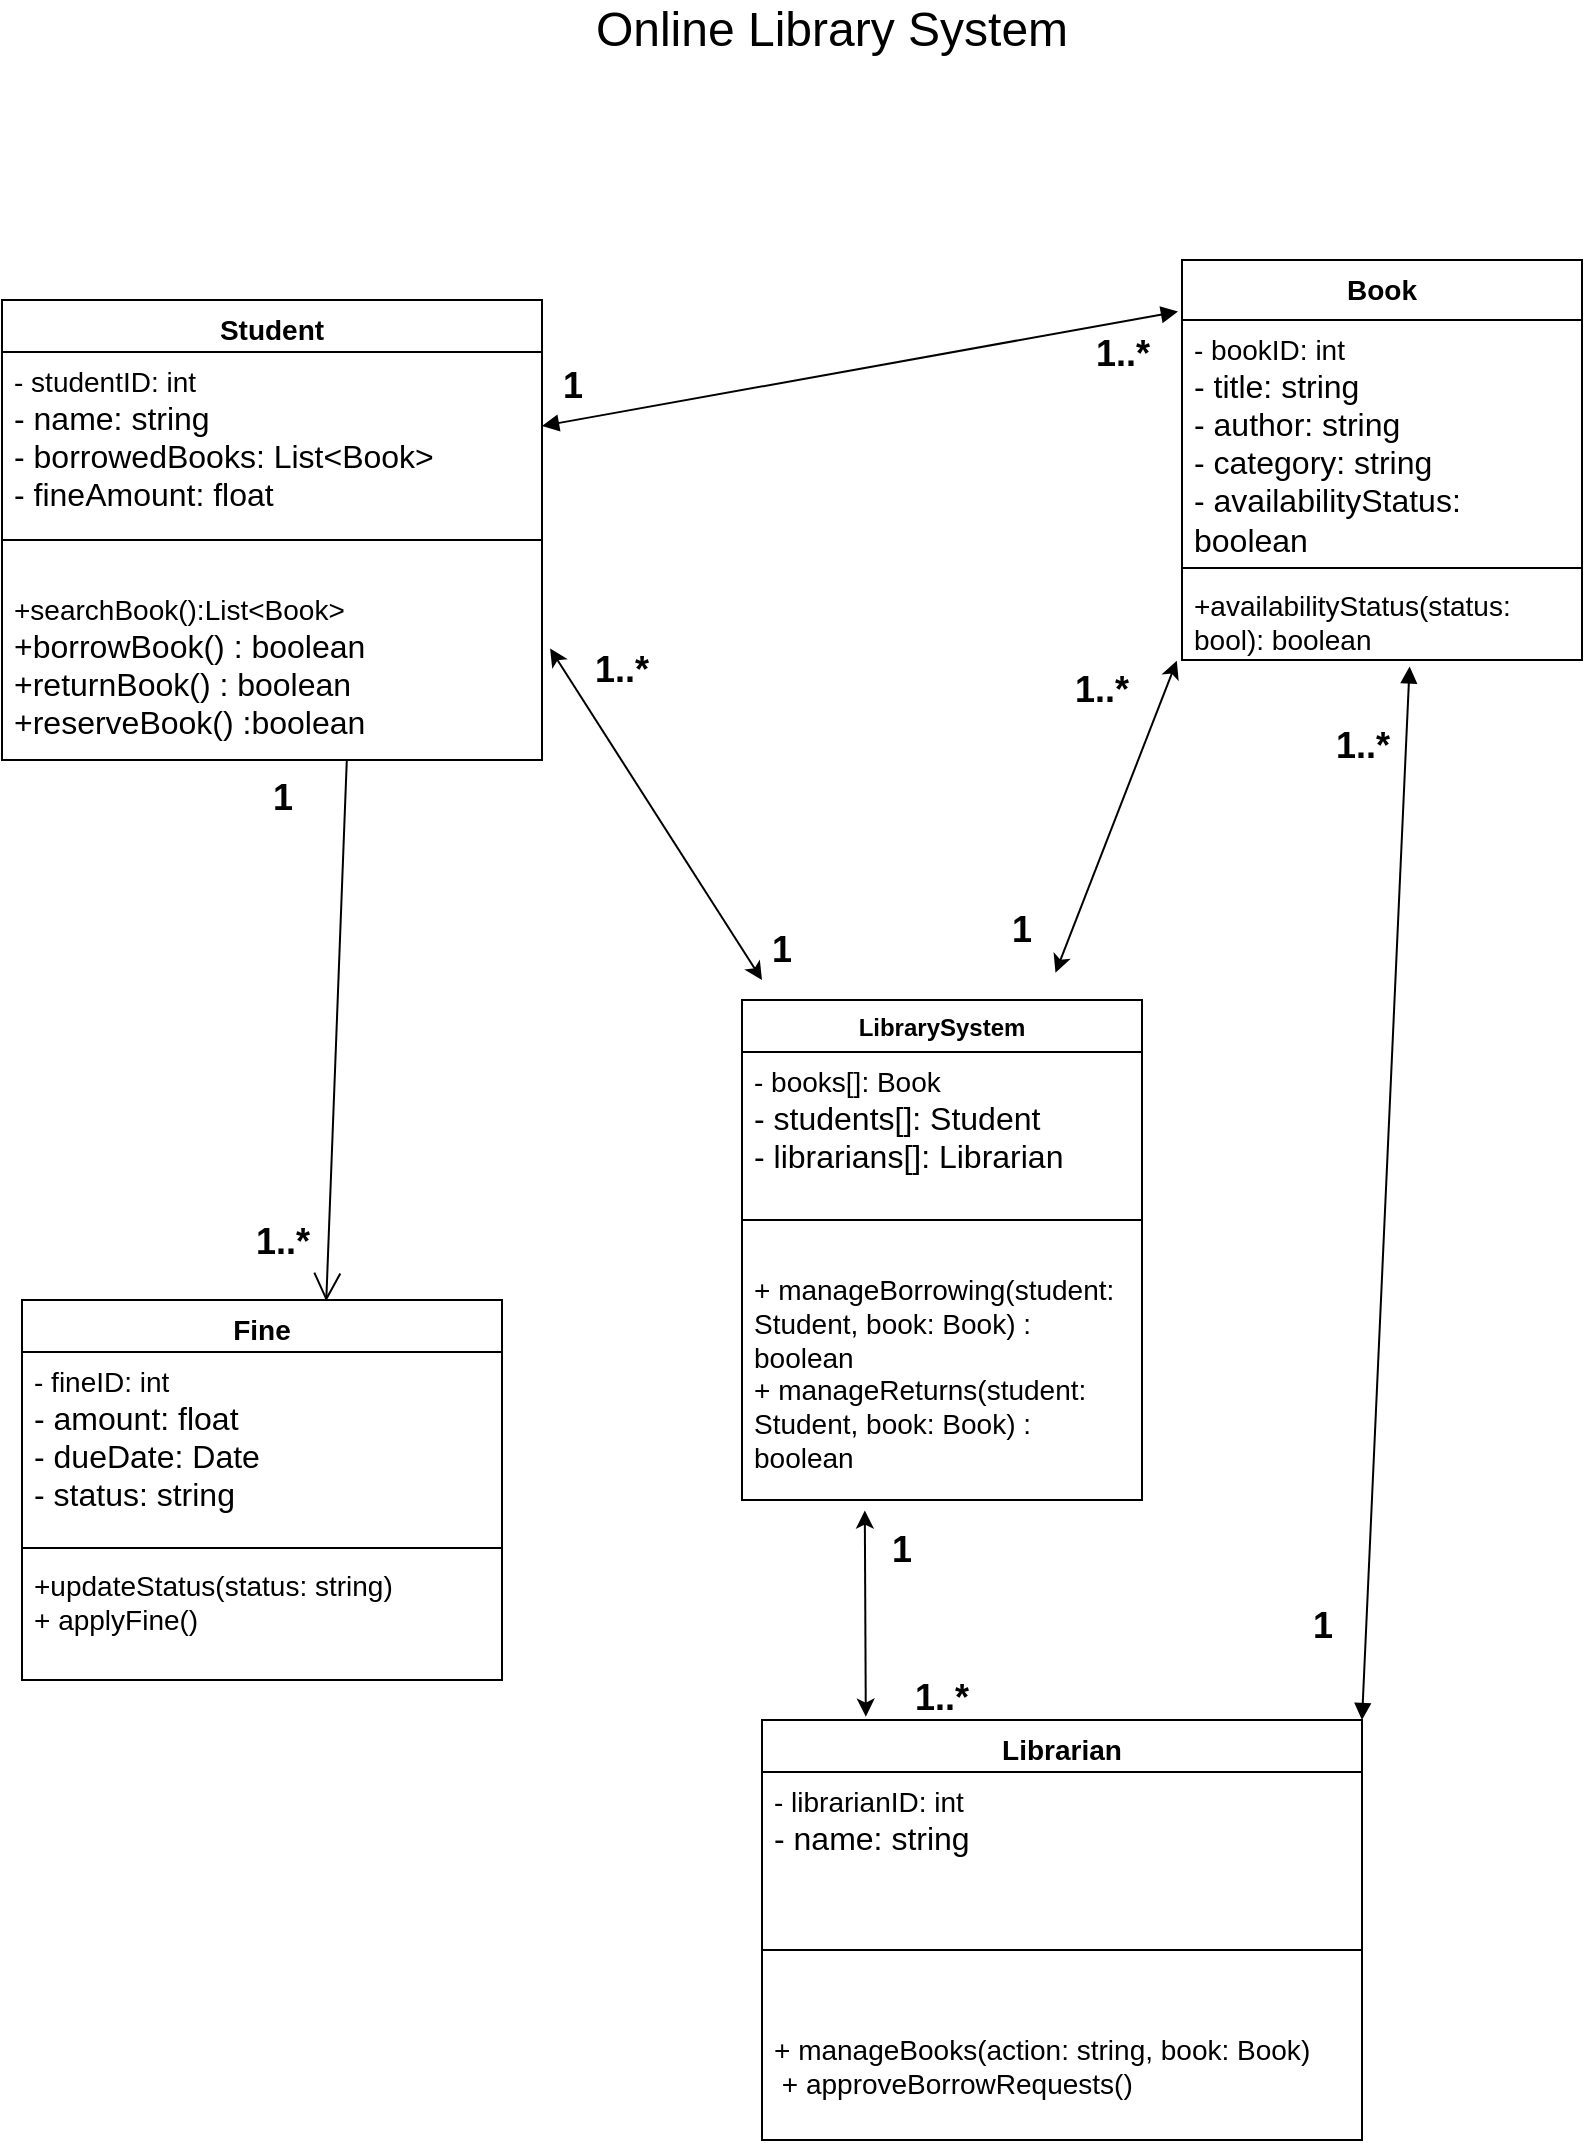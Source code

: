 <mxfile version="26.0.16">
  <diagram name="Page-1" id="lwtBWKdrh76EB-cWNjYY">
    <mxGraphModel dx="1560" dy="1008" grid="1" gridSize="10" guides="1" tooltips="1" connect="1" arrows="1" fold="1" page="1" pageScale="1" pageWidth="850" pageHeight="1100" math="0" shadow="0">
      <root>
        <mxCell id="0" />
        <mxCell id="1" parent="0" />
        <mxCell id="Ud9kgahCz3mRgi-y1teE-1" value="&lt;font style=&quot;font-size: 24px;&quot;&gt;Online Library System&lt;/font&gt;" style="text;html=1;align=center;verticalAlign=middle;whiteSpace=wrap;rounded=0;" parent="1" vertex="1">
          <mxGeometry x="225" y="20" width="400" height="30" as="geometry" />
        </mxCell>
        <mxCell id="Ud9kgahCz3mRgi-y1teE-6" value="&lt;font style=&quot;font-size: 14px;&quot;&gt;Student&lt;/font&gt;" style="swimlane;fontStyle=1;align=center;verticalAlign=top;childLayout=stackLayout;horizontal=1;startSize=26;horizontalStack=0;resizeParent=1;resizeParentMax=0;resizeLast=0;collapsible=1;marginBottom=0;whiteSpace=wrap;html=1;" parent="1" vertex="1">
          <mxGeometry x="10" y="170" width="270" height="230" as="geometry" />
        </mxCell>
        <mxCell id="Ud9kgahCz3mRgi-y1teE-7" value="&lt;font style=&quot;font-size: 14px;&quot;&gt;- studentID: int&lt;/font&gt;&lt;div&gt;&lt;font size=&quot;3&quot;&gt;- name: string&lt;/font&gt;&lt;/div&gt;&lt;div&gt;&lt;font size=&quot;3&quot;&gt;- borrowedBooks: List&amp;lt;Book&amp;gt;&lt;/font&gt;&lt;/div&gt;&lt;div&gt;&lt;span style=&quot;background-color: transparent; color: light-dark(rgb(0, 0, 0), rgb(255, 255, 255));&quot;&gt;&lt;font size=&quot;3&quot;&gt;- fineAmount: float&lt;/font&gt;&lt;/span&gt;&lt;/div&gt;" style="text;strokeColor=none;fillColor=none;align=left;verticalAlign=top;spacingLeft=4;spacingRight=4;overflow=hidden;rotatable=0;points=[[0,0.5],[1,0.5]];portConstraint=eastwest;whiteSpace=wrap;html=1;" parent="Ud9kgahCz3mRgi-y1teE-6" vertex="1">
          <mxGeometry y="26" width="270" height="74" as="geometry" />
        </mxCell>
        <mxCell id="Ud9kgahCz3mRgi-y1teE-8" value="" style="line;strokeWidth=1;fillColor=none;align=left;verticalAlign=middle;spacingTop=-1;spacingLeft=3;spacingRight=3;rotatable=0;labelPosition=right;points=[];portConstraint=eastwest;strokeColor=inherit;" parent="Ud9kgahCz3mRgi-y1teE-6" vertex="1">
          <mxGeometry y="100" width="270" height="40" as="geometry" />
        </mxCell>
        <mxCell id="Ud9kgahCz3mRgi-y1teE-9" value="&lt;font style=&quot;font-size: 14px;&quot;&gt;+searchBook():List&amp;lt;Book&amp;gt;&lt;/font&gt;&lt;div&gt;&lt;font size=&quot;3&quot;&gt;+borrowBook() :&amp;nbsp;boolean&lt;/font&gt;&lt;/div&gt;&lt;div&gt;&lt;font size=&quot;3&quot;&gt;+returnBook() :&amp;nbsp;boolean&lt;/font&gt;&lt;/div&gt;&lt;div&gt;&lt;font size=&quot;3&quot;&gt;+reserveBook() :boolean&lt;br&gt;&lt;/font&gt;&lt;div&gt;&lt;br&gt;&lt;/div&gt;&lt;/div&gt;" style="text;strokeColor=none;fillColor=none;align=left;verticalAlign=top;spacingLeft=4;spacingRight=4;overflow=hidden;rotatable=0;points=[[0,0.5],[1,0.5]];portConstraint=eastwest;whiteSpace=wrap;html=1;" parent="Ud9kgahCz3mRgi-y1teE-6" vertex="1">
          <mxGeometry y="140" width="270" height="90" as="geometry" />
        </mxCell>
        <mxCell id="Ud9kgahCz3mRgi-y1teE-11" value="&lt;font style=&quot;font-size: 14px;&quot;&gt;Book&lt;/font&gt;" style="swimlane;fontStyle=1;align=center;verticalAlign=top;childLayout=stackLayout;horizontal=1;startSize=30;horizontalStack=0;resizeParent=1;resizeParentMax=0;resizeLast=0;collapsible=1;marginBottom=0;whiteSpace=wrap;html=1;" parent="1" vertex="1">
          <mxGeometry x="600" y="150" width="200" height="200" as="geometry" />
        </mxCell>
        <mxCell id="Ud9kgahCz3mRgi-y1teE-12" value="&lt;font style=&quot;font-size: 14px;&quot;&gt;- bookID: int&lt;/font&gt;&lt;div&gt;&lt;font size=&quot;3&quot;&gt;- title: string&lt;/font&gt;&lt;/div&gt;&lt;div&gt;&lt;font size=&quot;3&quot;&gt;- author: string&lt;/font&gt;&lt;/div&gt;&lt;div&gt;&lt;font size=&quot;3&quot;&gt;- category: string&lt;/font&gt;&lt;/div&gt;&lt;div&gt;&lt;font size=&quot;3&quot;&gt;- availabilityStatus: boolean&lt;/font&gt;&lt;/div&gt;" style="text;strokeColor=none;fillColor=none;align=left;verticalAlign=top;spacingLeft=4;spacingRight=4;overflow=hidden;rotatable=0;points=[[0,0.5],[1,0.5]];portConstraint=eastwest;whiteSpace=wrap;html=1;" parent="Ud9kgahCz3mRgi-y1teE-11" vertex="1">
          <mxGeometry y="30" width="200" height="120" as="geometry" />
        </mxCell>
        <mxCell id="Ud9kgahCz3mRgi-y1teE-13" value="" style="line;strokeWidth=1;fillColor=none;align=left;verticalAlign=middle;spacingTop=-1;spacingLeft=3;spacingRight=3;rotatable=0;labelPosition=right;points=[];portConstraint=eastwest;strokeColor=inherit;" parent="Ud9kgahCz3mRgi-y1teE-11" vertex="1">
          <mxGeometry y="150" width="200" height="8" as="geometry" />
        </mxCell>
        <mxCell id="Ud9kgahCz3mRgi-y1teE-14" value="&lt;font style=&quot;font-size: 14px;&quot;&gt;+availabilityStatus(status: bool): boolean&lt;/font&gt;" style="text;strokeColor=none;fillColor=none;align=left;verticalAlign=top;spacingLeft=4;spacingRight=4;overflow=hidden;rotatable=0;points=[[0,0.5],[1,0.5]];portConstraint=eastwest;whiteSpace=wrap;html=1;" parent="Ud9kgahCz3mRgi-y1teE-11" vertex="1">
          <mxGeometry y="158" width="200" height="42" as="geometry" />
        </mxCell>
        <mxCell id="Ud9kgahCz3mRgi-y1teE-15" value="&lt;font style=&quot;font-size: 14px;&quot;&gt;Librarian&lt;/font&gt;" style="swimlane;fontStyle=1;align=center;verticalAlign=top;childLayout=stackLayout;horizontal=1;startSize=26;horizontalStack=0;resizeParent=1;resizeParentMax=0;resizeLast=0;collapsible=1;marginBottom=0;whiteSpace=wrap;html=1;" parent="1" vertex="1">
          <mxGeometry x="390" y="880" width="300" height="210" as="geometry" />
        </mxCell>
        <mxCell id="Ud9kgahCz3mRgi-y1teE-16" value="&lt;font style=&quot;font-size: 14px;&quot;&gt;- librarianID: int&lt;/font&gt;&lt;div&gt;&lt;font size=&quot;3&quot;&gt;-&amp;nbsp;name: string&lt;/font&gt;&lt;/div&gt;" style="text;strokeColor=none;fillColor=none;align=left;verticalAlign=top;spacingLeft=4;spacingRight=4;overflow=hidden;rotatable=0;points=[[0,0.5],[1,0.5]];portConstraint=eastwest;whiteSpace=wrap;html=1;" parent="Ud9kgahCz3mRgi-y1teE-15" vertex="1">
          <mxGeometry y="26" width="300" height="54" as="geometry" />
        </mxCell>
        <mxCell id="Ud9kgahCz3mRgi-y1teE-17" value="" style="line;strokeWidth=1;fillColor=none;align=left;verticalAlign=middle;spacingTop=-1;spacingLeft=3;spacingRight=3;rotatable=0;labelPosition=right;points=[];portConstraint=eastwest;strokeColor=inherit;" parent="Ud9kgahCz3mRgi-y1teE-15" vertex="1">
          <mxGeometry y="80" width="300" height="70" as="geometry" />
        </mxCell>
        <mxCell id="Ud9kgahCz3mRgi-y1teE-18" value="&lt;font style=&quot;font-size: 14px;&quot;&gt;+ manageBooks(action: string, book: Book&lt;/font&gt;&lt;font style=&quot;font-size: 14px;&quot;&gt;)&lt;/font&gt;&lt;div&gt;&lt;font style=&quot;font-size: 14px;&quot;&gt;&amp;nbsp;+ approveBorrowRequests()&lt;/font&gt;&lt;/div&gt;&lt;div&gt;&lt;br&gt;&lt;/div&gt;" style="text;strokeColor=none;fillColor=none;align=left;verticalAlign=top;spacingLeft=4;spacingRight=4;overflow=hidden;rotatable=0;points=[[0,0.5],[1,0.5]];portConstraint=eastwest;whiteSpace=wrap;html=1;" parent="Ud9kgahCz3mRgi-y1teE-15" vertex="1">
          <mxGeometry y="150" width="300" height="60" as="geometry" />
        </mxCell>
        <mxCell id="Ud9kgahCz3mRgi-y1teE-36" value="&lt;font style=&quot;font-size: 14px;&quot;&gt;Fine&lt;/font&gt;" style="swimlane;fontStyle=1;align=center;verticalAlign=top;childLayout=stackLayout;horizontal=1;startSize=26;horizontalStack=0;resizeParent=1;resizeParentMax=0;resizeLast=0;collapsible=1;marginBottom=0;whiteSpace=wrap;html=1;" parent="1" vertex="1">
          <mxGeometry x="20" y="670" width="240" height="190" as="geometry" />
        </mxCell>
        <mxCell id="Ud9kgahCz3mRgi-y1teE-37" value="&lt;font style=&quot;font-size: 14px;&quot;&gt;- fineID: int&lt;/font&gt;&lt;div&gt;&lt;font size=&quot;3&quot;&gt;- amount: float&lt;/font&gt;&lt;/div&gt;&lt;div&gt;&lt;font size=&quot;3&quot;&gt;- dueDate: Date&lt;/font&gt;&lt;/div&gt;&lt;div&gt;&lt;font size=&quot;3&quot;&gt;- status: string&lt;br&gt;&lt;/font&gt;&lt;div&gt;&lt;br&gt;&lt;/div&gt;&lt;/div&gt;" style="text;strokeColor=none;fillColor=none;align=left;verticalAlign=top;spacingLeft=4;spacingRight=4;overflow=hidden;rotatable=0;points=[[0,0.5],[1,0.5]];portConstraint=eastwest;whiteSpace=wrap;html=1;" parent="Ud9kgahCz3mRgi-y1teE-36" vertex="1">
          <mxGeometry y="26" width="240" height="94" as="geometry" />
        </mxCell>
        <mxCell id="Ud9kgahCz3mRgi-y1teE-38" value="" style="line;strokeWidth=1;fillColor=none;align=left;verticalAlign=middle;spacingTop=-1;spacingLeft=3;spacingRight=3;rotatable=0;labelPosition=right;points=[];portConstraint=eastwest;strokeColor=inherit;" parent="Ud9kgahCz3mRgi-y1teE-36" vertex="1">
          <mxGeometry y="120" width="240" height="8" as="geometry" />
        </mxCell>
        <mxCell id="Ud9kgahCz3mRgi-y1teE-39" value="&lt;font style=&quot;font-size: 14px;&quot;&gt;+updateStatus(status: string)&lt;/font&gt;&lt;div&gt;&lt;font style=&quot;font-size: 14px;&quot;&gt;+ applyFine() &lt;/font&gt;&lt;/div&gt;" style="text;strokeColor=none;fillColor=none;align=left;verticalAlign=top;spacingLeft=4;spacingRight=4;overflow=hidden;rotatable=0;points=[[0,0.5],[1,0.5]];portConstraint=eastwest;whiteSpace=wrap;html=1;" parent="Ud9kgahCz3mRgi-y1teE-36" vertex="1">
          <mxGeometry y="128" width="240" height="62" as="geometry" />
        </mxCell>
        <mxCell id="Ud9kgahCz3mRgi-y1teE-46" value="" style="endArrow=block;startArrow=block;endFill=1;startFill=1;html=1;rounded=0;entryX=0.569;entryY=1.076;entryDx=0;entryDy=0;exitX=1;exitY=0;exitDx=0;exitDy=0;entryPerimeter=0;" parent="1" source="Ud9kgahCz3mRgi-y1teE-15" target="Ud9kgahCz3mRgi-y1teE-14" edge="1">
          <mxGeometry width="160" relative="1" as="geometry">
            <mxPoint x="320" y="570" as="sourcePoint" />
            <mxPoint x="480" y="570" as="targetPoint" />
            <Array as="points" />
          </mxGeometry>
        </mxCell>
        <mxCell id="Ud9kgahCz3mRgi-y1teE-48" value="" style="endArrow=block;startArrow=block;endFill=1;startFill=1;html=1;rounded=0;exitX=1;exitY=0.5;exitDx=0;exitDy=0;entryX=-0.01;entryY=0.129;entryDx=0;entryDy=0;entryPerimeter=0;" parent="1" source="Ud9kgahCz3mRgi-y1teE-7" target="Ud9kgahCz3mRgi-y1teE-11" edge="1">
          <mxGeometry width="160" relative="1" as="geometry">
            <mxPoint x="320" y="410" as="sourcePoint" />
            <mxPoint x="480" y="410" as="targetPoint" />
          </mxGeometry>
        </mxCell>
        <mxCell id="Ud9kgahCz3mRgi-y1teE-65" value="" style="endArrow=open;endFill=1;endSize=12;html=1;rounded=0;exitX=0.62;exitY=0.999;exitDx=0;exitDy=0;exitPerimeter=0;entryX=0.613;entryY=0.003;entryDx=0;entryDy=0;entryPerimeter=0;" parent="1" edge="1">
          <mxGeometry width="160" relative="1" as="geometry">
            <mxPoint x="182.4" y="400.0" as="sourcePoint" />
            <mxPoint x="172.12" y="670.66" as="targetPoint" />
          </mxGeometry>
        </mxCell>
        <mxCell id="Ud9kgahCz3mRgi-y1teE-66" value="&lt;font style=&quot;font-size: 18px;&quot;&gt;1&lt;/font&gt;" style="text;align=center;fontStyle=1;verticalAlign=middle;spacingLeft=3;spacingRight=3;strokeColor=none;rotatable=0;points=[[0,0.5],[1,0.5]];portConstraint=eastwest;html=1;" parent="1" vertex="1">
          <mxGeometry x="280" y="200" width="30" height="26" as="geometry" />
        </mxCell>
        <mxCell id="Ud9kgahCz3mRgi-y1teE-67" value="&lt;font style=&quot;font-size: 18px;&quot;&gt;1..*&lt;/font&gt;" style="text;align=center;fontStyle=1;verticalAlign=middle;spacingLeft=3;spacingRight=3;strokeColor=none;rotatable=0;points=[[0,0.5],[1,0.5]];portConstraint=eastwest;html=1;" parent="1" vertex="1">
          <mxGeometry x="530" y="174" width="80" height="46" as="geometry" />
        </mxCell>
        <mxCell id="Ud9kgahCz3mRgi-y1teE-68" value="&lt;font style=&quot;font-size: 18px;&quot;&gt;1&lt;/font&gt;" style="text;align=center;fontStyle=1;verticalAlign=middle;spacingLeft=3;spacingRight=3;strokeColor=none;rotatable=0;points=[[0,0.5],[1,0.5]];portConstraint=eastwest;html=1;" parent="1" vertex="1">
          <mxGeometry x="620" y="820" width="100" height="26" as="geometry" />
        </mxCell>
        <mxCell id="Ud9kgahCz3mRgi-y1teE-70" value="&lt;span style=&quot;font-size: 18px;&quot;&gt;1..*&lt;/span&gt;" style="text;align=center;fontStyle=1;verticalAlign=middle;spacingLeft=3;spacingRight=3;strokeColor=none;rotatable=0;points=[[0,0.5],[1,0.5]];portConstraint=eastwest;html=1;" parent="1" vertex="1">
          <mxGeometry x="650" y="380" width="80" height="26" as="geometry" />
        </mxCell>
        <mxCell id="Ud9kgahCz3mRgi-y1teE-71" value="&lt;span style=&quot;font-size: 18px;&quot;&gt;1&lt;/span&gt;" style="text;align=center;fontStyle=1;verticalAlign=middle;spacingLeft=3;spacingRight=3;strokeColor=none;rotatable=0;points=[[0,0.5],[1,0.5]];portConstraint=eastwest;html=1;" parent="1" vertex="1">
          <mxGeometry x="110" y="406" width="80" height="26" as="geometry" />
        </mxCell>
        <mxCell id="Ud9kgahCz3mRgi-y1teE-72" value="&lt;span style=&quot;font-size: 18px;&quot;&gt;1..*&lt;/span&gt;" style="text;align=center;fontStyle=1;verticalAlign=middle;spacingLeft=3;spacingRight=3;strokeColor=none;rotatable=0;points=[[0,0.5],[1,0.5]];portConstraint=eastwest;html=1;" parent="1" vertex="1">
          <mxGeometry x="110" y="628" width="80" height="26" as="geometry" />
        </mxCell>
        <mxCell id="6TGme4XzyJIcPPhbtugh-1" value="" style="endArrow=classic;startArrow=classic;html=1;rounded=0;exitX=1.015;exitY=0.381;exitDx=0;exitDy=0;exitPerimeter=0;entryX=0;entryY=0;entryDx=0;entryDy=0;" edge="1" parent="1" source="Ud9kgahCz3mRgi-y1teE-9">
          <mxGeometry width="50" height="50" relative="1" as="geometry">
            <mxPoint x="380" y="390" as="sourcePoint" />
            <mxPoint x="390" y="510" as="targetPoint" />
          </mxGeometry>
        </mxCell>
        <mxCell id="6TGme4XzyJIcPPhbtugh-2" value="" style="endArrow=classic;startArrow=classic;html=1;rounded=0;exitX=0.638;exitY=-0.031;exitDx=0;exitDy=0;exitPerimeter=0;entryX=-0.013;entryY=1.008;entryDx=0;entryDy=0;entryPerimeter=0;" edge="1" parent="1" target="Ud9kgahCz3mRgi-y1teE-14">
          <mxGeometry width="50" height="50" relative="1" as="geometry">
            <mxPoint x="536.74" y="506.342" as="sourcePoint" />
            <mxPoint x="430" y="340" as="targetPoint" />
          </mxGeometry>
        </mxCell>
        <mxCell id="6TGme4XzyJIcPPhbtugh-3" value="" style="endArrow=classic;startArrow=classic;html=1;rounded=0;exitX=0.173;exitY=-0.008;exitDx=0;exitDy=0;exitPerimeter=0;entryX=0.307;entryY=1.044;entryDx=0;entryDy=0;entryPerimeter=0;" edge="1" parent="1" source="Ud9kgahCz3mRgi-y1teE-15" target="6TGme4XzyJIcPPhbtugh-13">
          <mxGeometry width="50" height="50" relative="1" as="geometry">
            <mxPoint x="380" y="690" as="sourcePoint" />
            <mxPoint x="442" y="720" as="targetPoint" />
          </mxGeometry>
        </mxCell>
        <mxCell id="6TGme4XzyJIcPPhbtugh-4" value="&lt;span style=&quot;font-size: 18px; font-weight: 700; text-wrap-mode: nowrap;&quot;&gt;1&lt;/span&gt;" style="text;html=1;align=center;verticalAlign=middle;whiteSpace=wrap;rounded=0;" vertex="1" parent="1">
          <mxGeometry x="370" y="480" width="60" height="30" as="geometry" />
        </mxCell>
        <mxCell id="6TGme4XzyJIcPPhbtugh-5" value="&lt;span style=&quot;font-size: 18px; font-weight: 700; text-wrap-mode: nowrap;&quot;&gt;1&lt;/span&gt;" style="text;html=1;align=center;verticalAlign=middle;whiteSpace=wrap;rounded=0;" vertex="1" parent="1">
          <mxGeometry x="430" y="780" width="60" height="30" as="geometry" />
        </mxCell>
        <mxCell id="6TGme4XzyJIcPPhbtugh-6" value="&lt;span style=&quot;font-size: 18px; font-weight: 700; text-wrap-mode: nowrap;&quot;&gt;1..*&lt;/span&gt;" style="text;html=1;align=center;verticalAlign=middle;whiteSpace=wrap;rounded=0;" vertex="1" parent="1">
          <mxGeometry x="450" y="840" width="60" height="58" as="geometry" />
        </mxCell>
        <mxCell id="6TGme4XzyJIcPPhbtugh-7" value="&lt;span style=&quot;font-size: 18px; font-weight: 700; text-wrap-mode: nowrap;&quot;&gt;1&lt;/span&gt;" style="text;html=1;align=center;verticalAlign=middle;whiteSpace=wrap;rounded=0;" vertex="1" parent="1">
          <mxGeometry x="490" y="470" width="60" height="30" as="geometry" />
        </mxCell>
        <mxCell id="6TGme4XzyJIcPPhbtugh-8" value="&lt;span style=&quot;font-size: 18px; font-weight: 700; text-wrap-mode: nowrap;&quot;&gt;1..*&lt;/span&gt;" style="text;html=1;align=center;verticalAlign=middle;whiteSpace=wrap;rounded=0;" vertex="1" parent="1">
          <mxGeometry x="530" y="350" width="60" height="30" as="geometry" />
        </mxCell>
        <mxCell id="6TGme4XzyJIcPPhbtugh-9" value="&lt;span style=&quot;font-size: 18px; font-weight: 700; text-wrap-mode: nowrap;&quot;&gt;1..*&lt;/span&gt;" style="text;html=1;align=center;verticalAlign=middle;whiteSpace=wrap;rounded=0;" vertex="1" parent="1">
          <mxGeometry x="290" y="340" width="60" height="30" as="geometry" />
        </mxCell>
        <mxCell id="6TGme4XzyJIcPPhbtugh-10" value="LibrarySystem" style="swimlane;fontStyle=1;align=center;verticalAlign=top;childLayout=stackLayout;horizontal=1;startSize=26;horizontalStack=0;resizeParent=1;resizeParentMax=0;resizeLast=0;collapsible=1;marginBottom=0;whiteSpace=wrap;html=1;" vertex="1" parent="1">
          <mxGeometry x="380" y="520" width="200" height="250" as="geometry" />
        </mxCell>
        <mxCell id="6TGme4XzyJIcPPhbtugh-11" value="&lt;font style=&quot;font-size: 14px;&quot;&gt;- books[]: Book&lt;/font&gt;&lt;div&gt;&lt;font size=&quot;3&quot;&gt;- students[]: Student&lt;/font&gt;&lt;/div&gt;&lt;div&gt;&lt;font size=&quot;3&quot;&gt;- librarians[]: Librarian&lt;/font&gt;&lt;/div&gt;" style="text;strokeColor=none;fillColor=none;align=left;verticalAlign=top;spacingLeft=4;spacingRight=4;overflow=hidden;rotatable=0;points=[[0,0.5],[1,0.5]];portConstraint=eastwest;whiteSpace=wrap;html=1;" vertex="1" parent="6TGme4XzyJIcPPhbtugh-10">
          <mxGeometry y="26" width="200" height="64" as="geometry" />
        </mxCell>
        <mxCell id="6TGme4XzyJIcPPhbtugh-12" value="" style="line;strokeWidth=1;fillColor=none;align=left;verticalAlign=middle;spacingTop=-1;spacingLeft=3;spacingRight=3;rotatable=0;labelPosition=right;points=[];portConstraint=eastwest;strokeColor=inherit;" vertex="1" parent="6TGme4XzyJIcPPhbtugh-10">
          <mxGeometry y="90" width="200" height="40" as="geometry" />
        </mxCell>
        <mxCell id="6TGme4XzyJIcPPhbtugh-13" value="&lt;font style=&quot;font-size: 14px;&quot;&gt;+ manageBorrowing(student: Student, book: Book) : boolean&lt;/font&gt;&lt;div&gt;&lt;font style=&quot;font-size: 14px;&quot;&gt;+&amp;nbsp;manageReturns(student: Student, book: Book) : boolean&lt;/font&gt;&lt;/div&gt;" style="text;strokeColor=none;fillColor=none;align=left;verticalAlign=top;spacingLeft=4;spacingRight=4;overflow=hidden;rotatable=0;points=[[0,0.5],[1,0.5]];portConstraint=eastwest;whiteSpace=wrap;html=1;" vertex="1" parent="6TGme4XzyJIcPPhbtugh-10">
          <mxGeometry y="130" width="200" height="120" as="geometry" />
        </mxCell>
      </root>
    </mxGraphModel>
  </diagram>
</mxfile>
